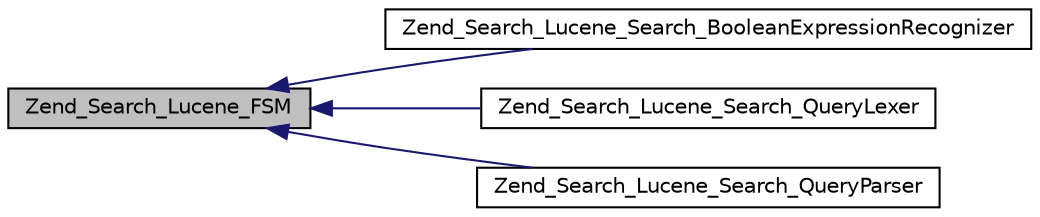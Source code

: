 digraph G
{
  edge [fontname="Helvetica",fontsize="10",labelfontname="Helvetica",labelfontsize="10"];
  node [fontname="Helvetica",fontsize="10",shape=record];
  rankdir="LR";
  Node1 [label="Zend_Search_Lucene_FSM",height=0.2,width=0.4,color="black", fillcolor="grey75", style="filled" fontcolor="black"];
  Node1 -> Node2 [dir="back",color="midnightblue",fontsize="10",style="solid",fontname="Helvetica"];
  Node2 [label="Zend_Search_Lucene_Search_BooleanExpressionRecognizer",height=0.2,width=0.4,color="black", fillcolor="white", style="filled",URL="$class_zend___search___lucene___search___boolean_expression_recognizer.html"];
  Node1 -> Node3 [dir="back",color="midnightblue",fontsize="10",style="solid",fontname="Helvetica"];
  Node3 [label="Zend_Search_Lucene_Search_QueryLexer",height=0.2,width=0.4,color="black", fillcolor="white", style="filled",URL="$class_zend___search___lucene___search___query_lexer.html"];
  Node1 -> Node4 [dir="back",color="midnightblue",fontsize="10",style="solid",fontname="Helvetica"];
  Node4 [label="Zend_Search_Lucene_Search_QueryParser",height=0.2,width=0.4,color="black", fillcolor="white", style="filled",URL="$class_zend___search___lucene___search___query_parser.html"];
}
